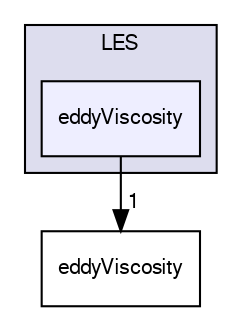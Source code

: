 digraph "src/TurbulenceModels/turbulenceModels/LES/eddyViscosity" {
  bgcolor=transparent;
  compound=true
  node [ fontsize="10", fontname="FreeSans"];
  edge [ labelfontsize="10", labelfontname="FreeSans"];
  subgraph clusterdir_9fc1e48ca755258281286cef4f8e0bec {
    graph [ bgcolor="#ddddee", pencolor="black", label="LES" fontname="FreeSans", fontsize="10", URL="dir_9fc1e48ca755258281286cef4f8e0bec.html"]
  dir_931e718b54798ff5f4aa7f4bde1ff85e [shape=box, label="eddyViscosity", style="filled", fillcolor="#eeeeff", pencolor="black", URL="dir_931e718b54798ff5f4aa7f4bde1ff85e.html"];
  }
  dir_2ce9cd11231736fb615d4764f347b0fd [shape=box label="eddyViscosity" URL="dir_2ce9cd11231736fb615d4764f347b0fd.html"];
  dir_931e718b54798ff5f4aa7f4bde1ff85e->dir_2ce9cd11231736fb615d4764f347b0fd [headlabel="1", labeldistance=1.5 headhref="dir_003052_003051.html"];
}
